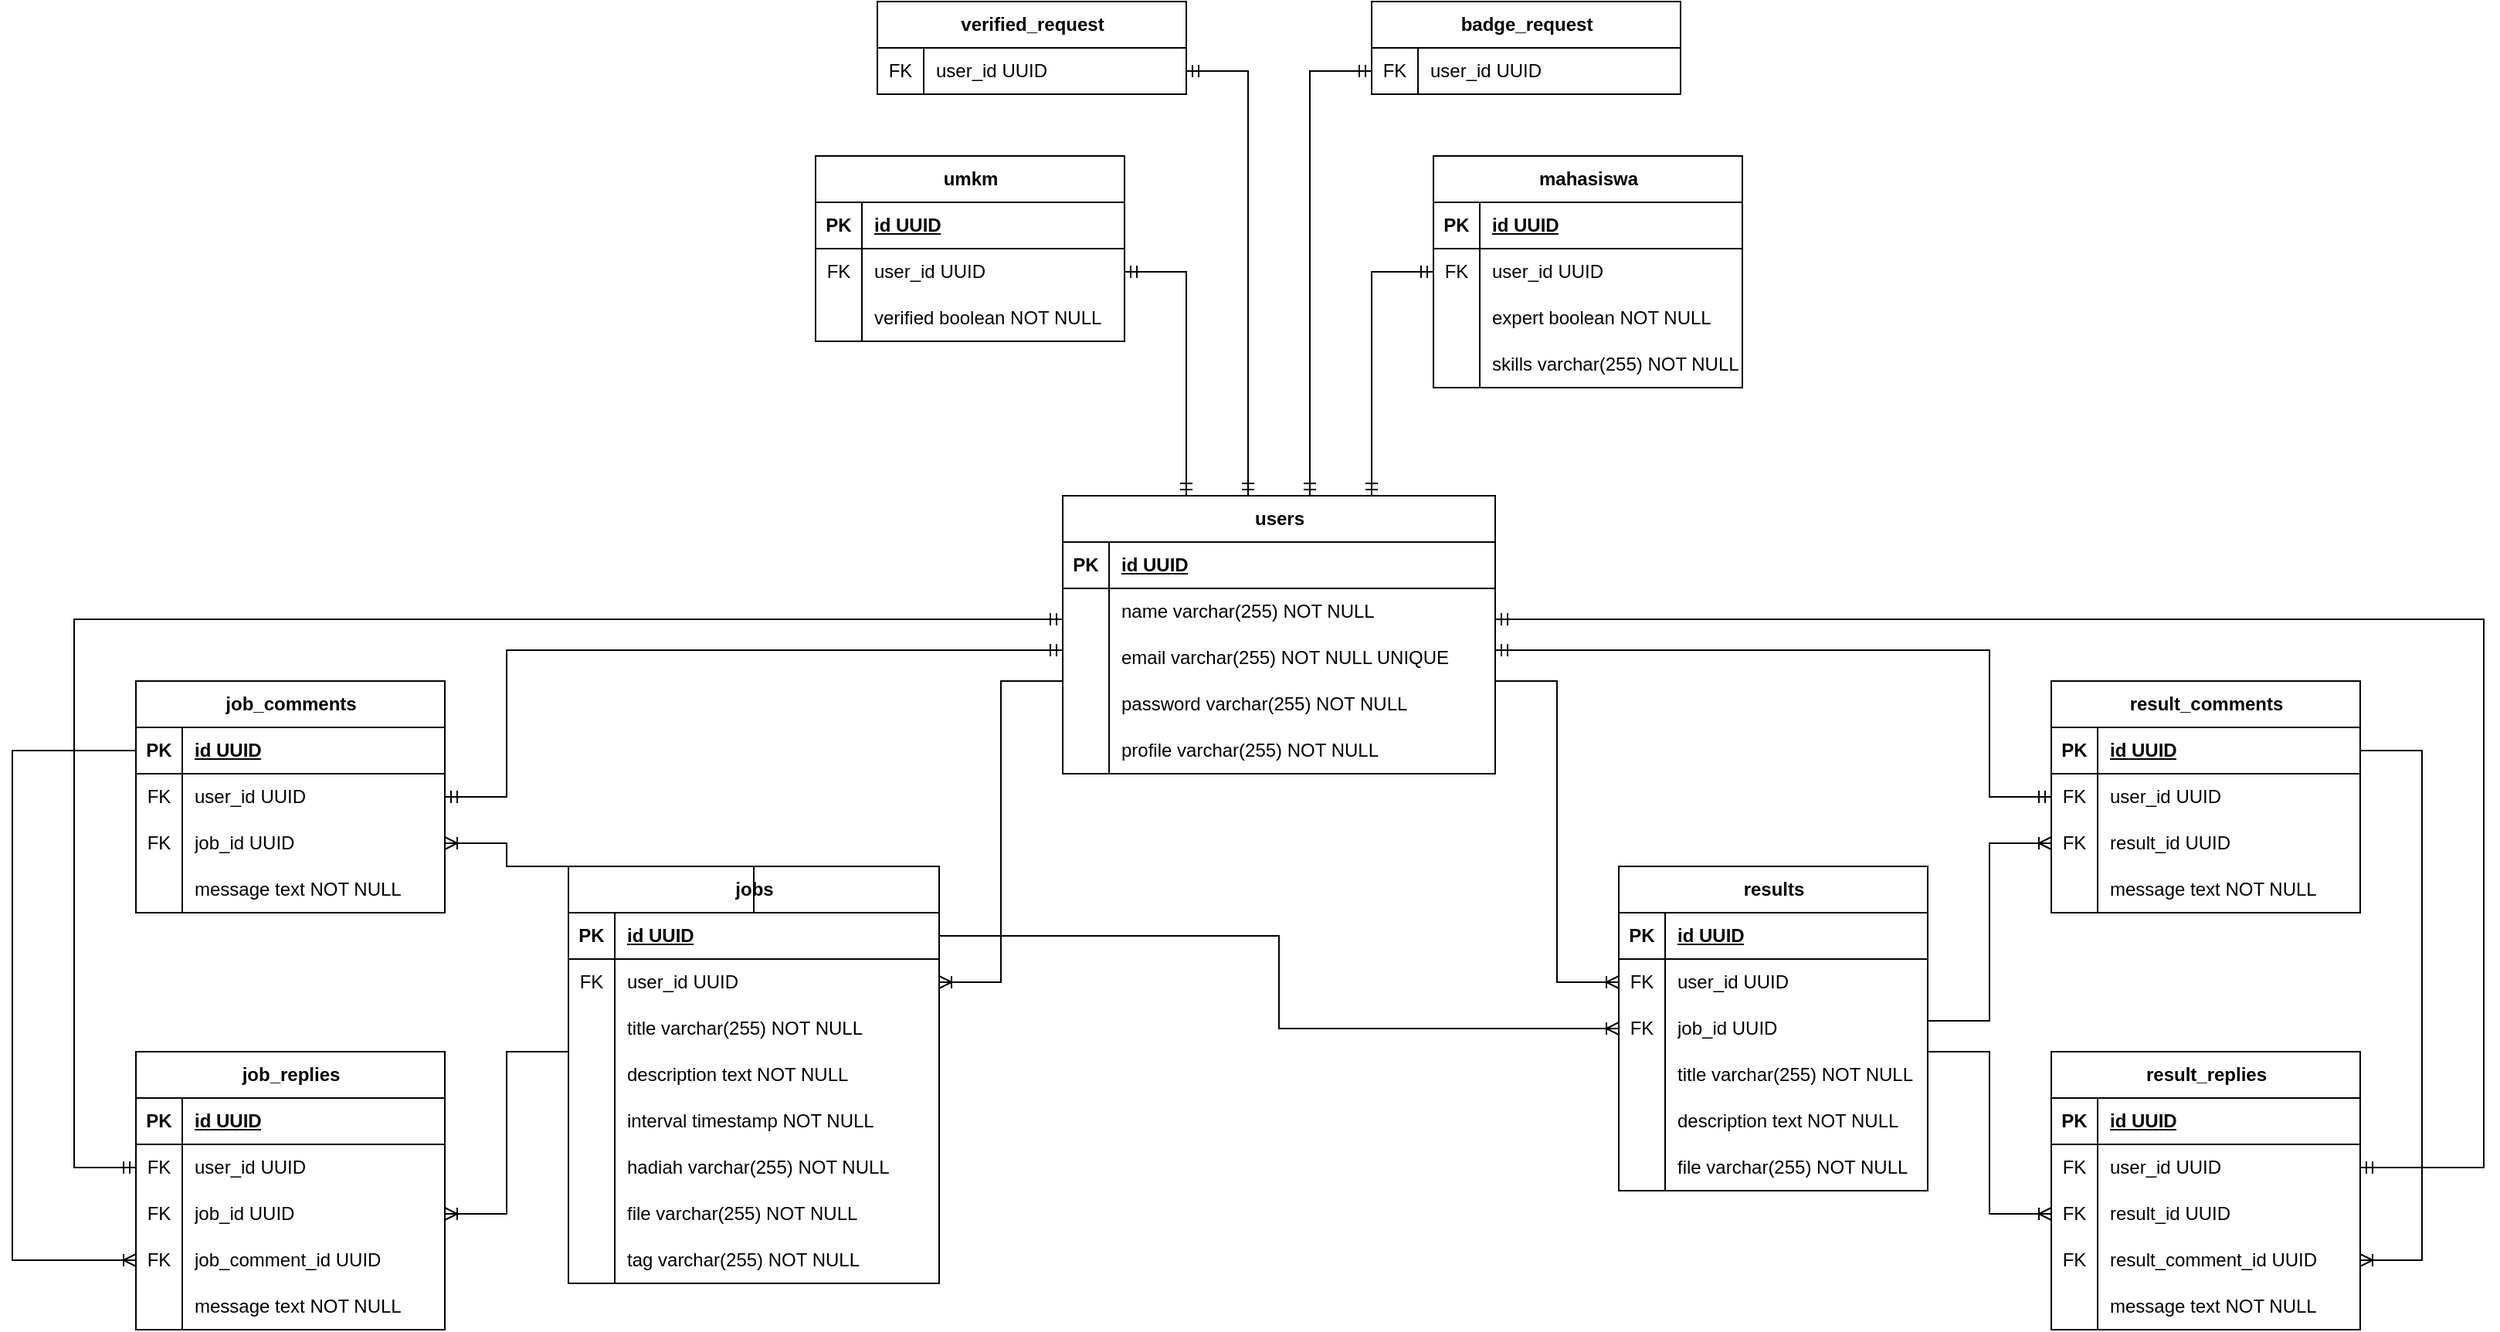<mxfile version="22.1.16" type="github">
  <diagram id="R2lEEEUBdFMjLlhIrx00" name="Page-1">
    <mxGraphModel dx="2441" dy="637" grid="1" gridSize="10" guides="1" tooltips="1" connect="1" arrows="1" fold="1" page="1" pageScale="1" pageWidth="850" pageHeight="1100" math="0" shadow="0" extFonts="Permanent Marker^https://fonts.googleapis.com/css?family=Permanent+Marker">
      <root>
        <mxCell id="0" />
        <mxCell id="1" parent="0" />
        <mxCell id="wc5Q7rNn-N-xNiQu3_dc-1" value="users" style="shape=table;startSize=30;container=1;collapsible=1;childLayout=tableLayout;fixedRows=1;rowLines=0;fontStyle=1;align=center;resizeLast=1;html=1;" parent="1" vertex="1">
          <mxGeometry x="200.01" y="440" width="279.99" height="180" as="geometry" />
        </mxCell>
        <mxCell id="wc5Q7rNn-N-xNiQu3_dc-2" value="" style="shape=tableRow;horizontal=0;startSize=0;swimlaneHead=0;swimlaneBody=0;fillColor=none;collapsible=0;dropTarget=0;points=[[0,0.5],[1,0.5]];portConstraint=eastwest;top=0;left=0;right=0;bottom=1;" parent="wc5Q7rNn-N-xNiQu3_dc-1" vertex="1">
          <mxGeometry y="30" width="279.99" height="30" as="geometry" />
        </mxCell>
        <mxCell id="wc5Q7rNn-N-xNiQu3_dc-3" value="PK" style="shape=partialRectangle;connectable=0;fillColor=none;top=0;left=0;bottom=0;right=0;fontStyle=1;overflow=hidden;whiteSpace=wrap;html=1;" parent="wc5Q7rNn-N-xNiQu3_dc-2" vertex="1">
          <mxGeometry width="30" height="30" as="geometry">
            <mxRectangle width="30" height="30" as="alternateBounds" />
          </mxGeometry>
        </mxCell>
        <mxCell id="wc5Q7rNn-N-xNiQu3_dc-4" value="id UUID" style="shape=partialRectangle;connectable=0;fillColor=none;top=0;left=0;bottom=0;right=0;align=left;spacingLeft=6;fontStyle=5;overflow=hidden;whiteSpace=wrap;html=1;" parent="wc5Q7rNn-N-xNiQu3_dc-2" vertex="1">
          <mxGeometry x="30" width="249.99" height="30" as="geometry">
            <mxRectangle width="249.99" height="30" as="alternateBounds" />
          </mxGeometry>
        </mxCell>
        <mxCell id="wc5Q7rNn-N-xNiQu3_dc-5" value="" style="shape=tableRow;horizontal=0;startSize=0;swimlaneHead=0;swimlaneBody=0;fillColor=none;collapsible=0;dropTarget=0;points=[[0,0.5],[1,0.5]];portConstraint=eastwest;top=0;left=0;right=0;bottom=0;" parent="wc5Q7rNn-N-xNiQu3_dc-1" vertex="1">
          <mxGeometry y="60" width="279.99" height="30" as="geometry" />
        </mxCell>
        <mxCell id="wc5Q7rNn-N-xNiQu3_dc-6" value="" style="shape=partialRectangle;connectable=0;fillColor=none;top=0;left=0;bottom=0;right=0;editable=1;overflow=hidden;whiteSpace=wrap;html=1;" parent="wc5Q7rNn-N-xNiQu3_dc-5" vertex="1">
          <mxGeometry width="30" height="30" as="geometry">
            <mxRectangle width="30" height="30" as="alternateBounds" />
          </mxGeometry>
        </mxCell>
        <mxCell id="wc5Q7rNn-N-xNiQu3_dc-7" value="name varchar(255) NOT NULL" style="shape=partialRectangle;connectable=0;fillColor=none;top=0;left=0;bottom=0;right=0;align=left;spacingLeft=6;overflow=hidden;whiteSpace=wrap;html=1;" parent="wc5Q7rNn-N-xNiQu3_dc-5" vertex="1">
          <mxGeometry x="30" width="249.99" height="30" as="geometry">
            <mxRectangle width="249.99" height="30" as="alternateBounds" />
          </mxGeometry>
        </mxCell>
        <mxCell id="wc5Q7rNn-N-xNiQu3_dc-8" value="" style="shape=tableRow;horizontal=0;startSize=0;swimlaneHead=0;swimlaneBody=0;fillColor=none;collapsible=0;dropTarget=0;points=[[0,0.5],[1,0.5]];portConstraint=eastwest;top=0;left=0;right=0;bottom=0;" parent="wc5Q7rNn-N-xNiQu3_dc-1" vertex="1">
          <mxGeometry y="90" width="279.99" height="30" as="geometry" />
        </mxCell>
        <mxCell id="wc5Q7rNn-N-xNiQu3_dc-9" value="" style="shape=partialRectangle;connectable=0;fillColor=none;top=0;left=0;bottom=0;right=0;editable=1;overflow=hidden;whiteSpace=wrap;html=1;" parent="wc5Q7rNn-N-xNiQu3_dc-8" vertex="1">
          <mxGeometry width="30" height="30" as="geometry">
            <mxRectangle width="30" height="30" as="alternateBounds" />
          </mxGeometry>
        </mxCell>
        <mxCell id="wc5Q7rNn-N-xNiQu3_dc-10" value="email varchar(255) NOT NULL UNIQUE" style="shape=partialRectangle;connectable=0;fillColor=none;top=0;left=0;bottom=0;right=0;align=left;spacingLeft=6;overflow=hidden;whiteSpace=wrap;html=1;" parent="wc5Q7rNn-N-xNiQu3_dc-8" vertex="1">
          <mxGeometry x="30" width="249.99" height="30" as="geometry">
            <mxRectangle width="249.99" height="30" as="alternateBounds" />
          </mxGeometry>
        </mxCell>
        <mxCell id="wc5Q7rNn-N-xNiQu3_dc-11" value="" style="shape=tableRow;horizontal=0;startSize=0;swimlaneHead=0;swimlaneBody=0;fillColor=none;collapsible=0;dropTarget=0;points=[[0,0.5],[1,0.5]];portConstraint=eastwest;top=0;left=0;right=0;bottom=0;" parent="wc5Q7rNn-N-xNiQu3_dc-1" vertex="1">
          <mxGeometry y="120" width="279.99" height="30" as="geometry" />
        </mxCell>
        <mxCell id="wc5Q7rNn-N-xNiQu3_dc-12" value="" style="shape=partialRectangle;connectable=0;fillColor=none;top=0;left=0;bottom=0;right=0;editable=1;overflow=hidden;whiteSpace=wrap;html=1;" parent="wc5Q7rNn-N-xNiQu3_dc-11" vertex="1">
          <mxGeometry width="30" height="30" as="geometry">
            <mxRectangle width="30" height="30" as="alternateBounds" />
          </mxGeometry>
        </mxCell>
        <mxCell id="wc5Q7rNn-N-xNiQu3_dc-13" value="password varchar(255) NOT NULL" style="shape=partialRectangle;connectable=0;fillColor=none;top=0;left=0;bottom=0;right=0;align=left;spacingLeft=6;overflow=hidden;whiteSpace=wrap;html=1;" parent="wc5Q7rNn-N-xNiQu3_dc-11" vertex="1">
          <mxGeometry x="30" width="249.99" height="30" as="geometry">
            <mxRectangle width="249.99" height="30" as="alternateBounds" />
          </mxGeometry>
        </mxCell>
        <mxCell id="q7Uk0JzoAxezMymjL-A8-164" value="" style="shape=tableRow;horizontal=0;startSize=0;swimlaneHead=0;swimlaneBody=0;fillColor=none;collapsible=0;dropTarget=0;points=[[0,0.5],[1,0.5]];portConstraint=eastwest;top=0;left=0;right=0;bottom=0;" vertex="1" parent="wc5Q7rNn-N-xNiQu3_dc-1">
          <mxGeometry y="150" width="279.99" height="30" as="geometry" />
        </mxCell>
        <mxCell id="q7Uk0JzoAxezMymjL-A8-165" value="" style="shape=partialRectangle;connectable=0;fillColor=none;top=0;left=0;bottom=0;right=0;editable=1;overflow=hidden;whiteSpace=wrap;html=1;" vertex="1" parent="q7Uk0JzoAxezMymjL-A8-164">
          <mxGeometry width="30" height="30" as="geometry">
            <mxRectangle width="30" height="30" as="alternateBounds" />
          </mxGeometry>
        </mxCell>
        <mxCell id="q7Uk0JzoAxezMymjL-A8-166" value="profile varchar(255) NOT NULL" style="shape=partialRectangle;connectable=0;fillColor=none;top=0;left=0;bottom=0;right=0;align=left;spacingLeft=6;overflow=hidden;whiteSpace=wrap;html=1;" vertex="1" parent="q7Uk0JzoAxezMymjL-A8-164">
          <mxGeometry x="30" width="249.99" height="30" as="geometry">
            <mxRectangle width="249.99" height="30" as="alternateBounds" />
          </mxGeometry>
        </mxCell>
        <mxCell id="wc5Q7rNn-N-xNiQu3_dc-42" value="jobs" style="shape=table;startSize=30;container=1;collapsible=1;childLayout=tableLayout;fixedRows=1;rowLines=0;fontStyle=1;align=center;resizeLast=1;html=1;" parent="1" vertex="1">
          <mxGeometry x="-120" y="680" width="240" height="270" as="geometry" />
        </mxCell>
        <mxCell id="wc5Q7rNn-N-xNiQu3_dc-43" value="" style="shape=tableRow;horizontal=0;startSize=0;swimlaneHead=0;swimlaneBody=0;fillColor=none;collapsible=0;dropTarget=0;points=[[0,0.5],[1,0.5]];portConstraint=eastwest;top=0;left=0;right=0;bottom=1;" parent="wc5Q7rNn-N-xNiQu3_dc-42" vertex="1">
          <mxGeometry y="30" width="240" height="30" as="geometry" />
        </mxCell>
        <mxCell id="wc5Q7rNn-N-xNiQu3_dc-44" value="PK" style="shape=partialRectangle;connectable=0;fillColor=none;top=0;left=0;bottom=0;right=0;fontStyle=1;overflow=hidden;whiteSpace=wrap;html=1;" parent="wc5Q7rNn-N-xNiQu3_dc-43" vertex="1">
          <mxGeometry width="30" height="30" as="geometry">
            <mxRectangle width="30" height="30" as="alternateBounds" />
          </mxGeometry>
        </mxCell>
        <mxCell id="wc5Q7rNn-N-xNiQu3_dc-45" value="id UUID" style="shape=partialRectangle;connectable=0;fillColor=none;top=0;left=0;bottom=0;right=0;align=left;spacingLeft=6;fontStyle=5;overflow=hidden;whiteSpace=wrap;html=1;" parent="wc5Q7rNn-N-xNiQu3_dc-43" vertex="1">
          <mxGeometry x="30" width="210" height="30" as="geometry">
            <mxRectangle width="210" height="30" as="alternateBounds" />
          </mxGeometry>
        </mxCell>
        <mxCell id="wc5Q7rNn-N-xNiQu3_dc-46" value="" style="shape=tableRow;horizontal=0;startSize=0;swimlaneHead=0;swimlaneBody=0;fillColor=none;collapsible=0;dropTarget=0;points=[[0,0.5],[1,0.5]];portConstraint=eastwest;top=0;left=0;right=0;bottom=0;" parent="wc5Q7rNn-N-xNiQu3_dc-42" vertex="1">
          <mxGeometry y="60" width="240" height="30" as="geometry" />
        </mxCell>
        <mxCell id="wc5Q7rNn-N-xNiQu3_dc-47" value="FK" style="shape=partialRectangle;connectable=0;fillColor=none;top=0;left=0;bottom=0;right=0;editable=1;overflow=hidden;whiteSpace=wrap;html=1;" parent="wc5Q7rNn-N-xNiQu3_dc-46" vertex="1">
          <mxGeometry width="30" height="30" as="geometry">
            <mxRectangle width="30" height="30" as="alternateBounds" />
          </mxGeometry>
        </mxCell>
        <mxCell id="wc5Q7rNn-N-xNiQu3_dc-48" value="user_id UUID" style="shape=partialRectangle;connectable=0;fillColor=none;top=0;left=0;bottom=0;right=0;align=left;spacingLeft=6;overflow=hidden;whiteSpace=wrap;html=1;" parent="wc5Q7rNn-N-xNiQu3_dc-46" vertex="1">
          <mxGeometry x="30" width="210" height="30" as="geometry">
            <mxRectangle width="210" height="30" as="alternateBounds" />
          </mxGeometry>
        </mxCell>
        <mxCell id="wc5Q7rNn-N-xNiQu3_dc-49" value="" style="shape=tableRow;horizontal=0;startSize=0;swimlaneHead=0;swimlaneBody=0;fillColor=none;collapsible=0;dropTarget=0;points=[[0,0.5],[1,0.5]];portConstraint=eastwest;top=0;left=0;right=0;bottom=0;" parent="wc5Q7rNn-N-xNiQu3_dc-42" vertex="1">
          <mxGeometry y="90" width="240" height="30" as="geometry" />
        </mxCell>
        <mxCell id="wc5Q7rNn-N-xNiQu3_dc-50" value="" style="shape=partialRectangle;connectable=0;fillColor=none;top=0;left=0;bottom=0;right=0;editable=1;overflow=hidden;whiteSpace=wrap;html=1;" parent="wc5Q7rNn-N-xNiQu3_dc-49" vertex="1">
          <mxGeometry width="30" height="30" as="geometry">
            <mxRectangle width="30" height="30" as="alternateBounds" />
          </mxGeometry>
        </mxCell>
        <mxCell id="wc5Q7rNn-N-xNiQu3_dc-51" value="title varchar(255) NOT NULL" style="shape=partialRectangle;connectable=0;fillColor=none;top=0;left=0;bottom=0;right=0;align=left;spacingLeft=6;overflow=hidden;whiteSpace=wrap;html=1;" parent="wc5Q7rNn-N-xNiQu3_dc-49" vertex="1">
          <mxGeometry x="30" width="210" height="30" as="geometry">
            <mxRectangle width="210" height="30" as="alternateBounds" />
          </mxGeometry>
        </mxCell>
        <mxCell id="wc5Q7rNn-N-xNiQu3_dc-52" value="" style="shape=tableRow;horizontal=0;startSize=0;swimlaneHead=0;swimlaneBody=0;fillColor=none;collapsible=0;dropTarget=0;points=[[0,0.5],[1,0.5]];portConstraint=eastwest;top=0;left=0;right=0;bottom=0;" parent="wc5Q7rNn-N-xNiQu3_dc-42" vertex="1">
          <mxGeometry y="120" width="240" height="30" as="geometry" />
        </mxCell>
        <mxCell id="wc5Q7rNn-N-xNiQu3_dc-53" value="" style="shape=partialRectangle;connectable=0;fillColor=none;top=0;left=0;bottom=0;right=0;editable=1;overflow=hidden;whiteSpace=wrap;html=1;" parent="wc5Q7rNn-N-xNiQu3_dc-52" vertex="1">
          <mxGeometry width="30" height="30" as="geometry">
            <mxRectangle width="30" height="30" as="alternateBounds" />
          </mxGeometry>
        </mxCell>
        <mxCell id="wc5Q7rNn-N-xNiQu3_dc-54" value="description text NOT NULL" style="shape=partialRectangle;connectable=0;fillColor=none;top=0;left=0;bottom=0;right=0;align=left;spacingLeft=6;overflow=hidden;whiteSpace=wrap;html=1;" parent="wc5Q7rNn-N-xNiQu3_dc-52" vertex="1">
          <mxGeometry x="30" width="210" height="30" as="geometry">
            <mxRectangle width="210" height="30" as="alternateBounds" />
          </mxGeometry>
        </mxCell>
        <mxCell id="wc5Q7rNn-N-xNiQu3_dc-55" value="" style="shape=tableRow;horizontal=0;startSize=0;swimlaneHead=0;swimlaneBody=0;fillColor=none;collapsible=0;dropTarget=0;points=[[0,0.5],[1,0.5]];portConstraint=eastwest;top=0;left=0;right=0;bottom=0;" parent="wc5Q7rNn-N-xNiQu3_dc-42" vertex="1">
          <mxGeometry y="150" width="240" height="30" as="geometry" />
        </mxCell>
        <mxCell id="wc5Q7rNn-N-xNiQu3_dc-56" value="" style="shape=partialRectangle;connectable=0;fillColor=none;top=0;left=0;bottom=0;right=0;editable=1;overflow=hidden;whiteSpace=wrap;html=1;" parent="wc5Q7rNn-N-xNiQu3_dc-55" vertex="1">
          <mxGeometry width="30" height="30" as="geometry">
            <mxRectangle width="30" height="30" as="alternateBounds" />
          </mxGeometry>
        </mxCell>
        <mxCell id="wc5Q7rNn-N-xNiQu3_dc-57" value="interval timestamp NOT NULL" style="shape=partialRectangle;connectable=0;fillColor=none;top=0;left=0;bottom=0;right=0;align=left;spacingLeft=6;overflow=hidden;whiteSpace=wrap;html=1;" parent="wc5Q7rNn-N-xNiQu3_dc-55" vertex="1">
          <mxGeometry x="30" width="210" height="30" as="geometry">
            <mxRectangle width="210" height="30" as="alternateBounds" />
          </mxGeometry>
        </mxCell>
        <mxCell id="wc5Q7rNn-N-xNiQu3_dc-58" value="" style="shape=tableRow;horizontal=0;startSize=0;swimlaneHead=0;swimlaneBody=0;fillColor=none;collapsible=0;dropTarget=0;points=[[0,0.5],[1,0.5]];portConstraint=eastwest;top=0;left=0;right=0;bottom=0;" parent="wc5Q7rNn-N-xNiQu3_dc-42" vertex="1">
          <mxGeometry y="180" width="240" height="30" as="geometry" />
        </mxCell>
        <mxCell id="wc5Q7rNn-N-xNiQu3_dc-59" value="" style="shape=partialRectangle;connectable=0;fillColor=none;top=0;left=0;bottom=0;right=0;editable=1;overflow=hidden;whiteSpace=wrap;html=1;" parent="wc5Q7rNn-N-xNiQu3_dc-58" vertex="1">
          <mxGeometry width="30" height="30" as="geometry">
            <mxRectangle width="30" height="30" as="alternateBounds" />
          </mxGeometry>
        </mxCell>
        <mxCell id="wc5Q7rNn-N-xNiQu3_dc-60" value="hadiah varchar(255) NOT NULL" style="shape=partialRectangle;connectable=0;fillColor=none;top=0;left=0;bottom=0;right=0;align=left;spacingLeft=6;overflow=hidden;whiteSpace=wrap;html=1;" parent="wc5Q7rNn-N-xNiQu3_dc-58" vertex="1">
          <mxGeometry x="30" width="210" height="30" as="geometry">
            <mxRectangle width="210" height="30" as="alternateBounds" />
          </mxGeometry>
        </mxCell>
        <mxCell id="q7Uk0JzoAxezMymjL-A8-65" value="" style="shape=tableRow;horizontal=0;startSize=0;swimlaneHead=0;swimlaneBody=0;fillColor=none;collapsible=0;dropTarget=0;points=[[0,0.5],[1,0.5]];portConstraint=eastwest;top=0;left=0;right=0;bottom=0;" vertex="1" parent="wc5Q7rNn-N-xNiQu3_dc-42">
          <mxGeometry y="210" width="240" height="30" as="geometry" />
        </mxCell>
        <mxCell id="q7Uk0JzoAxezMymjL-A8-66" value="" style="shape=partialRectangle;connectable=0;fillColor=none;top=0;left=0;bottom=0;right=0;editable=1;overflow=hidden;whiteSpace=wrap;html=1;" vertex="1" parent="q7Uk0JzoAxezMymjL-A8-65">
          <mxGeometry width="30" height="30" as="geometry">
            <mxRectangle width="30" height="30" as="alternateBounds" />
          </mxGeometry>
        </mxCell>
        <mxCell id="q7Uk0JzoAxezMymjL-A8-67" value="file varchar(255) NOT NULL" style="shape=partialRectangle;connectable=0;fillColor=none;top=0;left=0;bottom=0;right=0;align=left;spacingLeft=6;overflow=hidden;whiteSpace=wrap;html=1;" vertex="1" parent="q7Uk0JzoAxezMymjL-A8-65">
          <mxGeometry x="30" width="210" height="30" as="geometry">
            <mxRectangle width="210" height="30" as="alternateBounds" />
          </mxGeometry>
        </mxCell>
        <mxCell id="q7Uk0JzoAxezMymjL-A8-159" value="" style="shape=tableRow;horizontal=0;startSize=0;swimlaneHead=0;swimlaneBody=0;fillColor=none;collapsible=0;dropTarget=0;points=[[0,0.5],[1,0.5]];portConstraint=eastwest;top=0;left=0;right=0;bottom=0;" vertex="1" parent="wc5Q7rNn-N-xNiQu3_dc-42">
          <mxGeometry y="240" width="240" height="30" as="geometry" />
        </mxCell>
        <mxCell id="q7Uk0JzoAxezMymjL-A8-160" value="" style="shape=partialRectangle;connectable=0;fillColor=none;top=0;left=0;bottom=0;right=0;editable=1;overflow=hidden;whiteSpace=wrap;html=1;" vertex="1" parent="q7Uk0JzoAxezMymjL-A8-159">
          <mxGeometry width="30" height="30" as="geometry">
            <mxRectangle width="30" height="30" as="alternateBounds" />
          </mxGeometry>
        </mxCell>
        <mxCell id="q7Uk0JzoAxezMymjL-A8-161" value="tag varchar(255) NOT NULL" style="shape=partialRectangle;connectable=0;fillColor=none;top=0;left=0;bottom=0;right=0;align=left;spacingLeft=6;overflow=hidden;whiteSpace=wrap;html=1;" vertex="1" parent="q7Uk0JzoAxezMymjL-A8-159">
          <mxGeometry x="30" width="210" height="30" as="geometry">
            <mxRectangle width="210" height="30" as="alternateBounds" />
          </mxGeometry>
        </mxCell>
        <mxCell id="wc5Q7rNn-N-xNiQu3_dc-67" value="job_comments" style="shape=table;startSize=30;container=1;collapsible=1;childLayout=tableLayout;fixedRows=1;rowLines=0;fontStyle=1;align=center;resizeLast=1;html=1;" parent="1" vertex="1">
          <mxGeometry x="-400" y="560" width="199.99" height="150" as="geometry" />
        </mxCell>
        <mxCell id="wc5Q7rNn-N-xNiQu3_dc-68" value="" style="shape=tableRow;horizontal=0;startSize=0;swimlaneHead=0;swimlaneBody=0;fillColor=none;collapsible=0;dropTarget=0;points=[[0,0.5],[1,0.5]];portConstraint=eastwest;top=0;left=0;right=0;bottom=1;" parent="wc5Q7rNn-N-xNiQu3_dc-67" vertex="1">
          <mxGeometry y="30" width="199.99" height="30" as="geometry" />
        </mxCell>
        <mxCell id="wc5Q7rNn-N-xNiQu3_dc-69" value="PK" style="shape=partialRectangle;connectable=0;fillColor=none;top=0;left=0;bottom=0;right=0;fontStyle=1;overflow=hidden;whiteSpace=wrap;html=1;" parent="wc5Q7rNn-N-xNiQu3_dc-68" vertex="1">
          <mxGeometry width="30" height="30" as="geometry">
            <mxRectangle width="30" height="30" as="alternateBounds" />
          </mxGeometry>
        </mxCell>
        <mxCell id="wc5Q7rNn-N-xNiQu3_dc-70" value="id UUID" style="shape=partialRectangle;connectable=0;fillColor=none;top=0;left=0;bottom=0;right=0;align=left;spacingLeft=6;fontStyle=5;overflow=hidden;whiteSpace=wrap;html=1;" parent="wc5Q7rNn-N-xNiQu3_dc-68" vertex="1">
          <mxGeometry x="30" width="169.99" height="30" as="geometry">
            <mxRectangle width="169.99" height="30" as="alternateBounds" />
          </mxGeometry>
        </mxCell>
        <mxCell id="wc5Q7rNn-N-xNiQu3_dc-96" value="" style="shape=tableRow;horizontal=0;startSize=0;swimlaneHead=0;swimlaneBody=0;fillColor=none;collapsible=0;dropTarget=0;points=[[0,0.5],[1,0.5]];portConstraint=eastwest;top=0;left=0;right=0;bottom=0;" parent="wc5Q7rNn-N-xNiQu3_dc-67" vertex="1">
          <mxGeometry y="60" width="199.99" height="30" as="geometry" />
        </mxCell>
        <mxCell id="wc5Q7rNn-N-xNiQu3_dc-97" value="FK" style="shape=partialRectangle;connectable=0;fillColor=none;top=0;left=0;bottom=0;right=0;editable=1;overflow=hidden;whiteSpace=wrap;html=1;" parent="wc5Q7rNn-N-xNiQu3_dc-96" vertex="1">
          <mxGeometry width="30" height="30" as="geometry">
            <mxRectangle width="30" height="30" as="alternateBounds" />
          </mxGeometry>
        </mxCell>
        <mxCell id="wc5Q7rNn-N-xNiQu3_dc-98" value="user_id UUID" style="shape=partialRectangle;connectable=0;fillColor=none;top=0;left=0;bottom=0;right=0;align=left;spacingLeft=6;overflow=hidden;whiteSpace=wrap;html=1;" parent="wc5Q7rNn-N-xNiQu3_dc-96" vertex="1">
          <mxGeometry x="30" width="169.99" height="30" as="geometry">
            <mxRectangle width="169.99" height="30" as="alternateBounds" />
          </mxGeometry>
        </mxCell>
        <mxCell id="wc5Q7rNn-N-xNiQu3_dc-108" value="" style="shape=tableRow;horizontal=0;startSize=0;swimlaneHead=0;swimlaneBody=0;fillColor=none;collapsible=0;dropTarget=0;points=[[0,0.5],[1,0.5]];portConstraint=eastwest;top=0;left=0;right=0;bottom=0;" parent="wc5Q7rNn-N-xNiQu3_dc-67" vertex="1">
          <mxGeometry y="90" width="199.99" height="30" as="geometry" />
        </mxCell>
        <mxCell id="wc5Q7rNn-N-xNiQu3_dc-109" value="FK" style="shape=partialRectangle;connectable=0;fillColor=none;top=0;left=0;bottom=0;right=0;editable=1;overflow=hidden;whiteSpace=wrap;html=1;" parent="wc5Q7rNn-N-xNiQu3_dc-108" vertex="1">
          <mxGeometry width="30" height="30" as="geometry">
            <mxRectangle width="30" height="30" as="alternateBounds" />
          </mxGeometry>
        </mxCell>
        <mxCell id="wc5Q7rNn-N-xNiQu3_dc-110" value="job_id UUID" style="shape=partialRectangle;connectable=0;fillColor=none;top=0;left=0;bottom=0;right=0;align=left;spacingLeft=6;overflow=hidden;whiteSpace=wrap;html=1;" parent="wc5Q7rNn-N-xNiQu3_dc-108" vertex="1">
          <mxGeometry x="30" width="169.99" height="30" as="geometry">
            <mxRectangle width="169.99" height="30" as="alternateBounds" />
          </mxGeometry>
        </mxCell>
        <mxCell id="q7Uk0JzoAxezMymjL-A8-72" value="" style="shape=tableRow;horizontal=0;startSize=0;swimlaneHead=0;swimlaneBody=0;fillColor=none;collapsible=0;dropTarget=0;points=[[0,0.5],[1,0.5]];portConstraint=eastwest;top=0;left=0;right=0;bottom=0;" vertex="1" parent="wc5Q7rNn-N-xNiQu3_dc-67">
          <mxGeometry y="120" width="199.99" height="30" as="geometry" />
        </mxCell>
        <mxCell id="q7Uk0JzoAxezMymjL-A8-73" value="" style="shape=partialRectangle;connectable=0;fillColor=none;top=0;left=0;bottom=0;right=0;editable=1;overflow=hidden;whiteSpace=wrap;html=1;" vertex="1" parent="q7Uk0JzoAxezMymjL-A8-72">
          <mxGeometry width="30" height="30" as="geometry">
            <mxRectangle width="30" height="30" as="alternateBounds" />
          </mxGeometry>
        </mxCell>
        <mxCell id="q7Uk0JzoAxezMymjL-A8-74" value="message text NOT NULL" style="shape=partialRectangle;connectable=0;fillColor=none;top=0;left=0;bottom=0;right=0;align=left;spacingLeft=6;overflow=hidden;whiteSpace=wrap;html=1;" vertex="1" parent="q7Uk0JzoAxezMymjL-A8-72">
          <mxGeometry x="30" width="169.99" height="30" as="geometry">
            <mxRectangle width="169.99" height="30" as="alternateBounds" />
          </mxGeometry>
        </mxCell>
        <mxCell id="wc5Q7rNn-N-xNiQu3_dc-115" value="job_replies" style="shape=table;startSize=30;container=1;collapsible=1;childLayout=tableLayout;fixedRows=1;rowLines=0;fontStyle=1;align=center;resizeLast=1;html=1;" parent="1" vertex="1">
          <mxGeometry x="-400" y="800" width="199.99" height="180" as="geometry" />
        </mxCell>
        <mxCell id="wc5Q7rNn-N-xNiQu3_dc-116" value="" style="shape=tableRow;horizontal=0;startSize=0;swimlaneHead=0;swimlaneBody=0;fillColor=none;collapsible=0;dropTarget=0;points=[[0,0.5],[1,0.5]];portConstraint=eastwest;top=0;left=0;right=0;bottom=1;" parent="wc5Q7rNn-N-xNiQu3_dc-115" vertex="1">
          <mxGeometry y="30" width="199.99" height="30" as="geometry" />
        </mxCell>
        <mxCell id="wc5Q7rNn-N-xNiQu3_dc-117" value="PK" style="shape=partialRectangle;connectable=0;fillColor=none;top=0;left=0;bottom=0;right=0;fontStyle=1;overflow=hidden;whiteSpace=wrap;html=1;" parent="wc5Q7rNn-N-xNiQu3_dc-116" vertex="1">
          <mxGeometry width="30" height="30" as="geometry">
            <mxRectangle width="30" height="30" as="alternateBounds" />
          </mxGeometry>
        </mxCell>
        <mxCell id="wc5Q7rNn-N-xNiQu3_dc-118" value="id UUID" style="shape=partialRectangle;connectable=0;fillColor=none;top=0;left=0;bottom=0;right=0;align=left;spacingLeft=6;fontStyle=5;overflow=hidden;whiteSpace=wrap;html=1;" parent="wc5Q7rNn-N-xNiQu3_dc-116" vertex="1">
          <mxGeometry x="30" width="169.99" height="30" as="geometry">
            <mxRectangle width="169.99" height="30" as="alternateBounds" />
          </mxGeometry>
        </mxCell>
        <mxCell id="wc5Q7rNn-N-xNiQu3_dc-119" value="" style="shape=tableRow;horizontal=0;startSize=0;swimlaneHead=0;swimlaneBody=0;fillColor=none;collapsible=0;dropTarget=0;points=[[0,0.5],[1,0.5]];portConstraint=eastwest;top=0;left=0;right=0;bottom=0;" parent="wc5Q7rNn-N-xNiQu3_dc-115" vertex="1">
          <mxGeometry y="60" width="199.99" height="30" as="geometry" />
        </mxCell>
        <mxCell id="wc5Q7rNn-N-xNiQu3_dc-120" value="FK" style="shape=partialRectangle;connectable=0;fillColor=none;top=0;left=0;bottom=0;right=0;editable=1;overflow=hidden;whiteSpace=wrap;html=1;" parent="wc5Q7rNn-N-xNiQu3_dc-119" vertex="1">
          <mxGeometry width="30" height="30" as="geometry">
            <mxRectangle width="30" height="30" as="alternateBounds" />
          </mxGeometry>
        </mxCell>
        <mxCell id="wc5Q7rNn-N-xNiQu3_dc-121" value="user_id UUID" style="shape=partialRectangle;connectable=0;fillColor=none;top=0;left=0;bottom=0;right=0;align=left;spacingLeft=6;overflow=hidden;whiteSpace=wrap;html=1;" parent="wc5Q7rNn-N-xNiQu3_dc-119" vertex="1">
          <mxGeometry x="30" width="169.99" height="30" as="geometry">
            <mxRectangle width="169.99" height="30" as="alternateBounds" />
          </mxGeometry>
        </mxCell>
        <mxCell id="wc5Q7rNn-N-xNiQu3_dc-122" value="" style="shape=tableRow;horizontal=0;startSize=0;swimlaneHead=0;swimlaneBody=0;fillColor=none;collapsible=0;dropTarget=0;points=[[0,0.5],[1,0.5]];portConstraint=eastwest;top=0;left=0;right=0;bottom=0;" parent="wc5Q7rNn-N-xNiQu3_dc-115" vertex="1">
          <mxGeometry y="90" width="199.99" height="30" as="geometry" />
        </mxCell>
        <mxCell id="wc5Q7rNn-N-xNiQu3_dc-123" value="FK" style="shape=partialRectangle;connectable=0;fillColor=none;top=0;left=0;bottom=0;right=0;editable=1;overflow=hidden;whiteSpace=wrap;html=1;" parent="wc5Q7rNn-N-xNiQu3_dc-122" vertex="1">
          <mxGeometry width="30" height="30" as="geometry">
            <mxRectangle width="30" height="30" as="alternateBounds" />
          </mxGeometry>
        </mxCell>
        <mxCell id="wc5Q7rNn-N-xNiQu3_dc-124" value="job_id UUID" style="shape=partialRectangle;connectable=0;fillColor=none;top=0;left=0;bottom=0;right=0;align=left;spacingLeft=6;overflow=hidden;whiteSpace=wrap;html=1;" parent="wc5Q7rNn-N-xNiQu3_dc-122" vertex="1">
          <mxGeometry x="30" width="169.99" height="30" as="geometry">
            <mxRectangle width="169.99" height="30" as="alternateBounds" />
          </mxGeometry>
        </mxCell>
        <mxCell id="wc5Q7rNn-N-xNiQu3_dc-125" value="" style="shape=tableRow;horizontal=0;startSize=0;swimlaneHead=0;swimlaneBody=0;fillColor=none;collapsible=0;dropTarget=0;points=[[0,0.5],[1,0.5]];portConstraint=eastwest;top=0;left=0;right=0;bottom=0;" parent="wc5Q7rNn-N-xNiQu3_dc-115" vertex="1">
          <mxGeometry y="120" width="199.99" height="30" as="geometry" />
        </mxCell>
        <mxCell id="wc5Q7rNn-N-xNiQu3_dc-126" value="FK" style="shape=partialRectangle;connectable=0;fillColor=none;top=0;left=0;bottom=0;right=0;editable=1;overflow=hidden;whiteSpace=wrap;html=1;" parent="wc5Q7rNn-N-xNiQu3_dc-125" vertex="1">
          <mxGeometry width="30" height="30" as="geometry">
            <mxRectangle width="30" height="30" as="alternateBounds" />
          </mxGeometry>
        </mxCell>
        <mxCell id="wc5Q7rNn-N-xNiQu3_dc-127" value="job_comment_id UUID" style="shape=partialRectangle;connectable=0;fillColor=none;top=0;left=0;bottom=0;right=0;align=left;spacingLeft=6;overflow=hidden;whiteSpace=wrap;html=1;" parent="wc5Q7rNn-N-xNiQu3_dc-125" vertex="1">
          <mxGeometry x="30" width="169.99" height="30" as="geometry">
            <mxRectangle width="169.99" height="30" as="alternateBounds" />
          </mxGeometry>
        </mxCell>
        <mxCell id="q7Uk0JzoAxezMymjL-A8-33" value="" style="shape=tableRow;horizontal=0;startSize=0;swimlaneHead=0;swimlaneBody=0;fillColor=none;collapsible=0;dropTarget=0;points=[[0,0.5],[1,0.5]];portConstraint=eastwest;top=0;left=0;right=0;bottom=0;" vertex="1" parent="wc5Q7rNn-N-xNiQu3_dc-115">
          <mxGeometry y="150" width="199.99" height="30" as="geometry" />
        </mxCell>
        <mxCell id="q7Uk0JzoAxezMymjL-A8-34" value="" style="shape=partialRectangle;connectable=0;fillColor=none;top=0;left=0;bottom=0;right=0;editable=1;overflow=hidden;whiteSpace=wrap;html=1;" vertex="1" parent="q7Uk0JzoAxezMymjL-A8-33">
          <mxGeometry width="30" height="30" as="geometry">
            <mxRectangle width="30" height="30" as="alternateBounds" />
          </mxGeometry>
        </mxCell>
        <mxCell id="q7Uk0JzoAxezMymjL-A8-35" value="message text NOT NULL" style="shape=partialRectangle;connectable=0;fillColor=none;top=0;left=0;bottom=0;right=0;align=left;spacingLeft=6;overflow=hidden;whiteSpace=wrap;html=1;" vertex="1" parent="q7Uk0JzoAxezMymjL-A8-33">
          <mxGeometry x="30" width="169.99" height="30" as="geometry">
            <mxRectangle width="169.99" height="30" as="alternateBounds" />
          </mxGeometry>
        </mxCell>
        <mxCell id="q7Uk0JzoAxezMymjL-A8-6" value="results" style="shape=table;startSize=30;container=1;collapsible=1;childLayout=tableLayout;fixedRows=1;rowLines=0;fontStyle=1;align=center;resizeLast=1;html=1;" vertex="1" parent="1">
          <mxGeometry x="560" y="680" width="199.99" height="210" as="geometry" />
        </mxCell>
        <mxCell id="q7Uk0JzoAxezMymjL-A8-7" value="" style="shape=tableRow;horizontal=0;startSize=0;swimlaneHead=0;swimlaneBody=0;fillColor=none;collapsible=0;dropTarget=0;points=[[0,0.5],[1,0.5]];portConstraint=eastwest;top=0;left=0;right=0;bottom=1;" vertex="1" parent="q7Uk0JzoAxezMymjL-A8-6">
          <mxGeometry y="30" width="199.99" height="30" as="geometry" />
        </mxCell>
        <mxCell id="q7Uk0JzoAxezMymjL-A8-8" value="PK" style="shape=partialRectangle;connectable=0;fillColor=none;top=0;left=0;bottom=0;right=0;fontStyle=1;overflow=hidden;whiteSpace=wrap;html=1;" vertex="1" parent="q7Uk0JzoAxezMymjL-A8-7">
          <mxGeometry width="30" height="30" as="geometry">
            <mxRectangle width="30" height="30" as="alternateBounds" />
          </mxGeometry>
        </mxCell>
        <mxCell id="q7Uk0JzoAxezMymjL-A8-9" value="id UUID" style="shape=partialRectangle;connectable=0;fillColor=none;top=0;left=0;bottom=0;right=0;align=left;spacingLeft=6;fontStyle=5;overflow=hidden;whiteSpace=wrap;html=1;" vertex="1" parent="q7Uk0JzoAxezMymjL-A8-7">
          <mxGeometry x="30" width="169.99" height="30" as="geometry">
            <mxRectangle width="169.99" height="30" as="alternateBounds" />
          </mxGeometry>
        </mxCell>
        <mxCell id="q7Uk0JzoAxezMymjL-A8-25" value="" style="shape=tableRow;horizontal=0;startSize=0;swimlaneHead=0;swimlaneBody=0;fillColor=none;collapsible=0;dropTarget=0;points=[[0,0.5],[1,0.5]];portConstraint=eastwest;top=0;left=0;right=0;bottom=0;" vertex="1" parent="q7Uk0JzoAxezMymjL-A8-6">
          <mxGeometry y="60" width="199.99" height="30" as="geometry" />
        </mxCell>
        <mxCell id="q7Uk0JzoAxezMymjL-A8-26" value="FK" style="shape=partialRectangle;connectable=0;fillColor=none;top=0;left=0;bottom=0;right=0;editable=1;overflow=hidden;whiteSpace=wrap;html=1;" vertex="1" parent="q7Uk0JzoAxezMymjL-A8-25">
          <mxGeometry width="30" height="30" as="geometry">
            <mxRectangle width="30" height="30" as="alternateBounds" />
          </mxGeometry>
        </mxCell>
        <mxCell id="q7Uk0JzoAxezMymjL-A8-27" value="user_id UUID" style="shape=partialRectangle;connectable=0;fillColor=none;top=0;left=0;bottom=0;right=0;align=left;spacingLeft=6;overflow=hidden;whiteSpace=wrap;html=1;" vertex="1" parent="q7Uk0JzoAxezMymjL-A8-25">
          <mxGeometry x="30" width="169.99" height="30" as="geometry">
            <mxRectangle width="169.99" height="30" as="alternateBounds" />
          </mxGeometry>
        </mxCell>
        <mxCell id="q7Uk0JzoAxezMymjL-A8-29" value="" style="shape=tableRow;horizontal=0;startSize=0;swimlaneHead=0;swimlaneBody=0;fillColor=none;collapsible=0;dropTarget=0;points=[[0,0.5],[1,0.5]];portConstraint=eastwest;top=0;left=0;right=0;bottom=0;" vertex="1" parent="q7Uk0JzoAxezMymjL-A8-6">
          <mxGeometry y="90" width="199.99" height="30" as="geometry" />
        </mxCell>
        <mxCell id="q7Uk0JzoAxezMymjL-A8-30" value="FK" style="shape=partialRectangle;connectable=0;fillColor=none;top=0;left=0;bottom=0;right=0;editable=1;overflow=hidden;whiteSpace=wrap;html=1;" vertex="1" parent="q7Uk0JzoAxezMymjL-A8-29">
          <mxGeometry width="30" height="30" as="geometry">
            <mxRectangle width="30" height="30" as="alternateBounds" />
          </mxGeometry>
        </mxCell>
        <mxCell id="q7Uk0JzoAxezMymjL-A8-31" value="job_id UUID" style="shape=partialRectangle;connectable=0;fillColor=none;top=0;left=0;bottom=0;right=0;align=left;spacingLeft=6;overflow=hidden;whiteSpace=wrap;html=1;" vertex="1" parent="q7Uk0JzoAxezMymjL-A8-29">
          <mxGeometry x="30" width="169.99" height="30" as="geometry">
            <mxRectangle width="169.99" height="30" as="alternateBounds" />
          </mxGeometry>
        </mxCell>
        <mxCell id="q7Uk0JzoAxezMymjL-A8-81" value="" style="shape=tableRow;horizontal=0;startSize=0;swimlaneHead=0;swimlaneBody=0;fillColor=none;collapsible=0;dropTarget=0;points=[[0,0.5],[1,0.5]];portConstraint=eastwest;top=0;left=0;right=0;bottom=0;" vertex="1" parent="q7Uk0JzoAxezMymjL-A8-6">
          <mxGeometry y="120" width="199.99" height="30" as="geometry" />
        </mxCell>
        <mxCell id="q7Uk0JzoAxezMymjL-A8-82" value="" style="shape=partialRectangle;connectable=0;fillColor=none;top=0;left=0;bottom=0;right=0;editable=1;overflow=hidden;whiteSpace=wrap;html=1;" vertex="1" parent="q7Uk0JzoAxezMymjL-A8-81">
          <mxGeometry width="30" height="30" as="geometry">
            <mxRectangle width="30" height="30" as="alternateBounds" />
          </mxGeometry>
        </mxCell>
        <mxCell id="q7Uk0JzoAxezMymjL-A8-83" value="title varchar(255) NOT NULL" style="shape=partialRectangle;connectable=0;fillColor=none;top=0;left=0;bottom=0;right=0;align=left;spacingLeft=6;overflow=hidden;whiteSpace=wrap;html=1;" vertex="1" parent="q7Uk0JzoAxezMymjL-A8-81">
          <mxGeometry x="30" width="169.99" height="30" as="geometry">
            <mxRectangle width="169.99" height="30" as="alternateBounds" />
          </mxGeometry>
        </mxCell>
        <mxCell id="q7Uk0JzoAxezMymjL-A8-84" value="" style="shape=tableRow;horizontal=0;startSize=0;swimlaneHead=0;swimlaneBody=0;fillColor=none;collapsible=0;dropTarget=0;points=[[0,0.5],[1,0.5]];portConstraint=eastwest;top=0;left=0;right=0;bottom=0;" vertex="1" parent="q7Uk0JzoAxezMymjL-A8-6">
          <mxGeometry y="150" width="199.99" height="30" as="geometry" />
        </mxCell>
        <mxCell id="q7Uk0JzoAxezMymjL-A8-85" value="" style="shape=partialRectangle;connectable=0;fillColor=none;top=0;left=0;bottom=0;right=0;editable=1;overflow=hidden;whiteSpace=wrap;html=1;" vertex="1" parent="q7Uk0JzoAxezMymjL-A8-84">
          <mxGeometry width="30" height="30" as="geometry">
            <mxRectangle width="30" height="30" as="alternateBounds" />
          </mxGeometry>
        </mxCell>
        <mxCell id="q7Uk0JzoAxezMymjL-A8-86" value="description text NOT NULL" style="shape=partialRectangle;connectable=0;fillColor=none;top=0;left=0;bottom=0;right=0;align=left;spacingLeft=6;overflow=hidden;whiteSpace=wrap;html=1;" vertex="1" parent="q7Uk0JzoAxezMymjL-A8-84">
          <mxGeometry x="30" width="169.99" height="30" as="geometry">
            <mxRectangle width="169.99" height="30" as="alternateBounds" />
          </mxGeometry>
        </mxCell>
        <mxCell id="q7Uk0JzoAxezMymjL-A8-87" value="" style="shape=tableRow;horizontal=0;startSize=0;swimlaneHead=0;swimlaneBody=0;fillColor=none;collapsible=0;dropTarget=0;points=[[0,0.5],[1,0.5]];portConstraint=eastwest;top=0;left=0;right=0;bottom=0;" vertex="1" parent="q7Uk0JzoAxezMymjL-A8-6">
          <mxGeometry y="180" width="199.99" height="30" as="geometry" />
        </mxCell>
        <mxCell id="q7Uk0JzoAxezMymjL-A8-88" value="" style="shape=partialRectangle;connectable=0;fillColor=none;top=0;left=0;bottom=0;right=0;editable=1;overflow=hidden;whiteSpace=wrap;html=1;" vertex="1" parent="q7Uk0JzoAxezMymjL-A8-87">
          <mxGeometry width="30" height="30" as="geometry">
            <mxRectangle width="30" height="30" as="alternateBounds" />
          </mxGeometry>
        </mxCell>
        <mxCell id="q7Uk0JzoAxezMymjL-A8-89" value="file varchar(255) NOT NULL" style="shape=partialRectangle;connectable=0;fillColor=none;top=0;left=0;bottom=0;right=0;align=left;spacingLeft=6;overflow=hidden;whiteSpace=wrap;html=1;" vertex="1" parent="q7Uk0JzoAxezMymjL-A8-87">
          <mxGeometry x="30" width="169.99" height="30" as="geometry">
            <mxRectangle width="169.99" height="30" as="alternateBounds" />
          </mxGeometry>
        </mxCell>
        <mxCell id="q7Uk0JzoAxezMymjL-A8-36" value="result_comments" style="shape=table;startSize=30;container=1;collapsible=1;childLayout=tableLayout;fixedRows=1;rowLines=0;fontStyle=1;align=center;resizeLast=1;html=1;" vertex="1" parent="1">
          <mxGeometry x="840" y="560" width="199.99" height="150" as="geometry" />
        </mxCell>
        <mxCell id="q7Uk0JzoAxezMymjL-A8-37" value="" style="shape=tableRow;horizontal=0;startSize=0;swimlaneHead=0;swimlaneBody=0;fillColor=none;collapsible=0;dropTarget=0;points=[[0,0.5],[1,0.5]];portConstraint=eastwest;top=0;left=0;right=0;bottom=1;" vertex="1" parent="q7Uk0JzoAxezMymjL-A8-36">
          <mxGeometry y="30" width="199.99" height="30" as="geometry" />
        </mxCell>
        <mxCell id="q7Uk0JzoAxezMymjL-A8-38" value="PK" style="shape=partialRectangle;connectable=0;fillColor=none;top=0;left=0;bottom=0;right=0;fontStyle=1;overflow=hidden;whiteSpace=wrap;html=1;" vertex="1" parent="q7Uk0JzoAxezMymjL-A8-37">
          <mxGeometry width="30" height="30" as="geometry">
            <mxRectangle width="30" height="30" as="alternateBounds" />
          </mxGeometry>
        </mxCell>
        <mxCell id="q7Uk0JzoAxezMymjL-A8-39" value="id UUID" style="shape=partialRectangle;connectable=0;fillColor=none;top=0;left=0;bottom=0;right=0;align=left;spacingLeft=6;fontStyle=5;overflow=hidden;whiteSpace=wrap;html=1;" vertex="1" parent="q7Uk0JzoAxezMymjL-A8-37">
          <mxGeometry x="30" width="169.99" height="30" as="geometry">
            <mxRectangle width="169.99" height="30" as="alternateBounds" />
          </mxGeometry>
        </mxCell>
        <mxCell id="q7Uk0JzoAxezMymjL-A8-43" value="" style="shape=tableRow;horizontal=0;startSize=0;swimlaneHead=0;swimlaneBody=0;fillColor=none;collapsible=0;dropTarget=0;points=[[0,0.5],[1,0.5]];portConstraint=eastwest;top=0;left=0;right=0;bottom=0;" vertex="1" parent="q7Uk0JzoAxezMymjL-A8-36">
          <mxGeometry y="60" width="199.99" height="30" as="geometry" />
        </mxCell>
        <mxCell id="q7Uk0JzoAxezMymjL-A8-44" value="FK" style="shape=partialRectangle;connectable=0;fillColor=none;top=0;left=0;bottom=0;right=0;editable=1;overflow=hidden;whiteSpace=wrap;html=1;" vertex="1" parent="q7Uk0JzoAxezMymjL-A8-43">
          <mxGeometry width="30" height="30" as="geometry">
            <mxRectangle width="30" height="30" as="alternateBounds" />
          </mxGeometry>
        </mxCell>
        <mxCell id="q7Uk0JzoAxezMymjL-A8-45" value="user_id UUID" style="shape=partialRectangle;connectable=0;fillColor=none;top=0;left=0;bottom=0;right=0;align=left;spacingLeft=6;overflow=hidden;whiteSpace=wrap;html=1;" vertex="1" parent="q7Uk0JzoAxezMymjL-A8-43">
          <mxGeometry x="30" width="169.99" height="30" as="geometry">
            <mxRectangle width="169.99" height="30" as="alternateBounds" />
          </mxGeometry>
        </mxCell>
        <mxCell id="q7Uk0JzoAxezMymjL-A8-46" value="" style="shape=tableRow;horizontal=0;startSize=0;swimlaneHead=0;swimlaneBody=0;fillColor=none;collapsible=0;dropTarget=0;points=[[0,0.5],[1,0.5]];portConstraint=eastwest;top=0;left=0;right=0;bottom=0;" vertex="1" parent="q7Uk0JzoAxezMymjL-A8-36">
          <mxGeometry y="90" width="199.99" height="30" as="geometry" />
        </mxCell>
        <mxCell id="q7Uk0JzoAxezMymjL-A8-47" value="FK" style="shape=partialRectangle;connectable=0;fillColor=none;top=0;left=0;bottom=0;right=0;editable=1;overflow=hidden;whiteSpace=wrap;html=1;" vertex="1" parent="q7Uk0JzoAxezMymjL-A8-46">
          <mxGeometry width="30" height="30" as="geometry">
            <mxRectangle width="30" height="30" as="alternateBounds" />
          </mxGeometry>
        </mxCell>
        <mxCell id="q7Uk0JzoAxezMymjL-A8-48" value="result_id UUID" style="shape=partialRectangle;connectable=0;fillColor=none;top=0;left=0;bottom=0;right=0;align=left;spacingLeft=6;overflow=hidden;whiteSpace=wrap;html=1;" vertex="1" parent="q7Uk0JzoAxezMymjL-A8-46">
          <mxGeometry x="30" width="169.99" height="30" as="geometry">
            <mxRectangle width="169.99" height="30" as="alternateBounds" />
          </mxGeometry>
        </mxCell>
        <mxCell id="q7Uk0JzoAxezMymjL-A8-93" value="" style="shape=tableRow;horizontal=0;startSize=0;swimlaneHead=0;swimlaneBody=0;fillColor=none;collapsible=0;dropTarget=0;points=[[0,0.5],[1,0.5]];portConstraint=eastwest;top=0;left=0;right=0;bottom=0;" vertex="1" parent="q7Uk0JzoAxezMymjL-A8-36">
          <mxGeometry y="120" width="199.99" height="30" as="geometry" />
        </mxCell>
        <mxCell id="q7Uk0JzoAxezMymjL-A8-94" value="" style="shape=partialRectangle;connectable=0;fillColor=none;top=0;left=0;bottom=0;right=0;editable=1;overflow=hidden;whiteSpace=wrap;html=1;" vertex="1" parent="q7Uk0JzoAxezMymjL-A8-93">
          <mxGeometry width="30" height="30" as="geometry">
            <mxRectangle width="30" height="30" as="alternateBounds" />
          </mxGeometry>
        </mxCell>
        <mxCell id="q7Uk0JzoAxezMymjL-A8-95" value="message text NOT NULL" style="shape=partialRectangle;connectable=0;fillColor=none;top=0;left=0;bottom=0;right=0;align=left;spacingLeft=6;overflow=hidden;whiteSpace=wrap;html=1;" vertex="1" parent="q7Uk0JzoAxezMymjL-A8-93">
          <mxGeometry x="30" width="169.99" height="30" as="geometry">
            <mxRectangle width="169.99" height="30" as="alternateBounds" />
          </mxGeometry>
        </mxCell>
        <mxCell id="q7Uk0JzoAxezMymjL-A8-49" value="result_replies" style="shape=table;startSize=30;container=1;collapsible=1;childLayout=tableLayout;fixedRows=1;rowLines=0;fontStyle=1;align=center;resizeLast=1;html=1;" vertex="1" parent="1">
          <mxGeometry x="840" y="800" width="199.99" height="180" as="geometry" />
        </mxCell>
        <mxCell id="q7Uk0JzoAxezMymjL-A8-50" value="" style="shape=tableRow;horizontal=0;startSize=0;swimlaneHead=0;swimlaneBody=0;fillColor=none;collapsible=0;dropTarget=0;points=[[0,0.5],[1,0.5]];portConstraint=eastwest;top=0;left=0;right=0;bottom=1;" vertex="1" parent="q7Uk0JzoAxezMymjL-A8-49">
          <mxGeometry y="30" width="199.99" height="30" as="geometry" />
        </mxCell>
        <mxCell id="q7Uk0JzoAxezMymjL-A8-51" value="PK" style="shape=partialRectangle;connectable=0;fillColor=none;top=0;left=0;bottom=0;right=0;fontStyle=1;overflow=hidden;whiteSpace=wrap;html=1;" vertex="1" parent="q7Uk0JzoAxezMymjL-A8-50">
          <mxGeometry width="30" height="30" as="geometry">
            <mxRectangle width="30" height="30" as="alternateBounds" />
          </mxGeometry>
        </mxCell>
        <mxCell id="q7Uk0JzoAxezMymjL-A8-52" value="id UUID" style="shape=partialRectangle;connectable=0;fillColor=none;top=0;left=0;bottom=0;right=0;align=left;spacingLeft=6;fontStyle=5;overflow=hidden;whiteSpace=wrap;html=1;" vertex="1" parent="q7Uk0JzoAxezMymjL-A8-50">
          <mxGeometry x="30" width="169.99" height="30" as="geometry">
            <mxRectangle width="169.99" height="30" as="alternateBounds" />
          </mxGeometry>
        </mxCell>
        <mxCell id="q7Uk0JzoAxezMymjL-A8-56" value="" style="shape=tableRow;horizontal=0;startSize=0;swimlaneHead=0;swimlaneBody=0;fillColor=none;collapsible=0;dropTarget=0;points=[[0,0.5],[1,0.5]];portConstraint=eastwest;top=0;left=0;right=0;bottom=0;" vertex="1" parent="q7Uk0JzoAxezMymjL-A8-49">
          <mxGeometry y="60" width="199.99" height="30" as="geometry" />
        </mxCell>
        <mxCell id="q7Uk0JzoAxezMymjL-A8-57" value="FK" style="shape=partialRectangle;connectable=0;fillColor=none;top=0;left=0;bottom=0;right=0;editable=1;overflow=hidden;whiteSpace=wrap;html=1;" vertex="1" parent="q7Uk0JzoAxezMymjL-A8-56">
          <mxGeometry width="30" height="30" as="geometry">
            <mxRectangle width="30" height="30" as="alternateBounds" />
          </mxGeometry>
        </mxCell>
        <mxCell id="q7Uk0JzoAxezMymjL-A8-58" value="user_id UUID" style="shape=partialRectangle;connectable=0;fillColor=none;top=0;left=0;bottom=0;right=0;align=left;spacingLeft=6;overflow=hidden;whiteSpace=wrap;html=1;" vertex="1" parent="q7Uk0JzoAxezMymjL-A8-56">
          <mxGeometry x="30" width="169.99" height="30" as="geometry">
            <mxRectangle width="169.99" height="30" as="alternateBounds" />
          </mxGeometry>
        </mxCell>
        <mxCell id="q7Uk0JzoAxezMymjL-A8-59" value="" style="shape=tableRow;horizontal=0;startSize=0;swimlaneHead=0;swimlaneBody=0;fillColor=none;collapsible=0;dropTarget=0;points=[[0,0.5],[1,0.5]];portConstraint=eastwest;top=0;left=0;right=0;bottom=0;" vertex="1" parent="q7Uk0JzoAxezMymjL-A8-49">
          <mxGeometry y="90" width="199.99" height="30" as="geometry" />
        </mxCell>
        <mxCell id="q7Uk0JzoAxezMymjL-A8-60" value="FK" style="shape=partialRectangle;connectable=0;fillColor=none;top=0;left=0;bottom=0;right=0;editable=1;overflow=hidden;whiteSpace=wrap;html=1;" vertex="1" parent="q7Uk0JzoAxezMymjL-A8-59">
          <mxGeometry width="30" height="30" as="geometry">
            <mxRectangle width="30" height="30" as="alternateBounds" />
          </mxGeometry>
        </mxCell>
        <mxCell id="q7Uk0JzoAxezMymjL-A8-61" value="result_id UUID" style="shape=partialRectangle;connectable=0;fillColor=none;top=0;left=0;bottom=0;right=0;align=left;spacingLeft=6;overflow=hidden;whiteSpace=wrap;html=1;" vertex="1" parent="q7Uk0JzoAxezMymjL-A8-59">
          <mxGeometry x="30" width="169.99" height="30" as="geometry">
            <mxRectangle width="169.99" height="30" as="alternateBounds" />
          </mxGeometry>
        </mxCell>
        <mxCell id="q7Uk0JzoAxezMymjL-A8-62" value="" style="shape=tableRow;horizontal=0;startSize=0;swimlaneHead=0;swimlaneBody=0;fillColor=none;collapsible=0;dropTarget=0;points=[[0,0.5],[1,0.5]];portConstraint=eastwest;top=0;left=0;right=0;bottom=0;" vertex="1" parent="q7Uk0JzoAxezMymjL-A8-49">
          <mxGeometry y="120" width="199.99" height="30" as="geometry" />
        </mxCell>
        <mxCell id="q7Uk0JzoAxezMymjL-A8-63" value="FK" style="shape=partialRectangle;connectable=0;fillColor=none;top=0;left=0;bottom=0;right=0;editable=1;overflow=hidden;whiteSpace=wrap;html=1;" vertex="1" parent="q7Uk0JzoAxezMymjL-A8-62">
          <mxGeometry width="30" height="30" as="geometry">
            <mxRectangle width="30" height="30" as="alternateBounds" />
          </mxGeometry>
        </mxCell>
        <mxCell id="q7Uk0JzoAxezMymjL-A8-64" value="result_comment_id UUID" style="shape=partialRectangle;connectable=0;fillColor=none;top=0;left=0;bottom=0;right=0;align=left;spacingLeft=6;overflow=hidden;whiteSpace=wrap;html=1;" vertex="1" parent="q7Uk0JzoAxezMymjL-A8-62">
          <mxGeometry x="30" width="169.99" height="30" as="geometry">
            <mxRectangle width="169.99" height="30" as="alternateBounds" />
          </mxGeometry>
        </mxCell>
        <mxCell id="q7Uk0JzoAxezMymjL-A8-96" value="" style="shape=tableRow;horizontal=0;startSize=0;swimlaneHead=0;swimlaneBody=0;fillColor=none;collapsible=0;dropTarget=0;points=[[0,0.5],[1,0.5]];portConstraint=eastwest;top=0;left=0;right=0;bottom=0;" vertex="1" parent="q7Uk0JzoAxezMymjL-A8-49">
          <mxGeometry y="150" width="199.99" height="30" as="geometry" />
        </mxCell>
        <mxCell id="q7Uk0JzoAxezMymjL-A8-97" value="" style="shape=partialRectangle;connectable=0;fillColor=none;top=0;left=0;bottom=0;right=0;editable=1;overflow=hidden;whiteSpace=wrap;html=1;" vertex="1" parent="q7Uk0JzoAxezMymjL-A8-96">
          <mxGeometry width="30" height="30" as="geometry">
            <mxRectangle width="30" height="30" as="alternateBounds" />
          </mxGeometry>
        </mxCell>
        <mxCell id="q7Uk0JzoAxezMymjL-A8-98" value="message text NOT NULL" style="shape=partialRectangle;connectable=0;fillColor=none;top=0;left=0;bottom=0;right=0;align=left;spacingLeft=6;overflow=hidden;whiteSpace=wrap;html=1;" vertex="1" parent="q7Uk0JzoAxezMymjL-A8-96">
          <mxGeometry x="30" width="169.99" height="30" as="geometry">
            <mxRectangle width="169.99" height="30" as="alternateBounds" />
          </mxGeometry>
        </mxCell>
        <mxCell id="q7Uk0JzoAxezMymjL-A8-101" value="umkm" style="shape=table;startSize=30;container=1;collapsible=1;childLayout=tableLayout;fixedRows=1;rowLines=0;fontStyle=1;align=center;resizeLast=1;html=1;" vertex="1" parent="1">
          <mxGeometry x="40.0" y="220" width="200.01" height="120" as="geometry" />
        </mxCell>
        <mxCell id="q7Uk0JzoAxezMymjL-A8-102" value="" style="shape=tableRow;horizontal=0;startSize=0;swimlaneHead=0;swimlaneBody=0;fillColor=none;collapsible=0;dropTarget=0;points=[[0,0.5],[1,0.5]];portConstraint=eastwest;top=0;left=0;right=0;bottom=1;" vertex="1" parent="q7Uk0JzoAxezMymjL-A8-101">
          <mxGeometry y="30" width="200.01" height="30" as="geometry" />
        </mxCell>
        <mxCell id="q7Uk0JzoAxezMymjL-A8-103" value="PK" style="shape=partialRectangle;connectable=0;fillColor=none;top=0;left=0;bottom=0;right=0;fontStyle=1;overflow=hidden;whiteSpace=wrap;html=1;" vertex="1" parent="q7Uk0JzoAxezMymjL-A8-102">
          <mxGeometry width="30" height="30" as="geometry">
            <mxRectangle width="30" height="30" as="alternateBounds" />
          </mxGeometry>
        </mxCell>
        <mxCell id="q7Uk0JzoAxezMymjL-A8-104" value="id UUID" style="shape=partialRectangle;connectable=0;fillColor=none;top=0;left=0;bottom=0;right=0;align=left;spacingLeft=6;fontStyle=5;overflow=hidden;whiteSpace=wrap;html=1;" vertex="1" parent="q7Uk0JzoAxezMymjL-A8-102">
          <mxGeometry x="30" width="170.01" height="30" as="geometry">
            <mxRectangle width="170.01" height="30" as="alternateBounds" />
          </mxGeometry>
        </mxCell>
        <mxCell id="q7Uk0JzoAxezMymjL-A8-105" value="" style="shape=tableRow;horizontal=0;startSize=0;swimlaneHead=0;swimlaneBody=0;fillColor=none;collapsible=0;dropTarget=0;points=[[0,0.5],[1,0.5]];portConstraint=eastwest;top=0;left=0;right=0;bottom=0;" vertex="1" parent="q7Uk0JzoAxezMymjL-A8-101">
          <mxGeometry y="60" width="200.01" height="30" as="geometry" />
        </mxCell>
        <mxCell id="q7Uk0JzoAxezMymjL-A8-106" value="FK" style="shape=partialRectangle;connectable=0;fillColor=none;top=0;left=0;bottom=0;right=0;editable=1;overflow=hidden;whiteSpace=wrap;html=1;" vertex="1" parent="q7Uk0JzoAxezMymjL-A8-105">
          <mxGeometry width="30" height="30" as="geometry">
            <mxRectangle width="30" height="30" as="alternateBounds" />
          </mxGeometry>
        </mxCell>
        <mxCell id="q7Uk0JzoAxezMymjL-A8-107" value="user_id UUID" style="shape=partialRectangle;connectable=0;fillColor=none;top=0;left=0;bottom=0;right=0;align=left;spacingLeft=6;overflow=hidden;whiteSpace=wrap;html=1;" vertex="1" parent="q7Uk0JzoAxezMymjL-A8-105">
          <mxGeometry x="30" width="170.01" height="30" as="geometry">
            <mxRectangle width="170.01" height="30" as="alternateBounds" />
          </mxGeometry>
        </mxCell>
        <mxCell id="q7Uk0JzoAxezMymjL-A8-108" value="" style="shape=tableRow;horizontal=0;startSize=0;swimlaneHead=0;swimlaneBody=0;fillColor=none;collapsible=0;dropTarget=0;points=[[0,0.5],[1,0.5]];portConstraint=eastwest;top=0;left=0;right=0;bottom=0;" vertex="1" parent="q7Uk0JzoAxezMymjL-A8-101">
          <mxGeometry y="90" width="200.01" height="30" as="geometry" />
        </mxCell>
        <mxCell id="q7Uk0JzoAxezMymjL-A8-109" value="" style="shape=partialRectangle;connectable=0;fillColor=none;top=0;left=0;bottom=0;right=0;editable=1;overflow=hidden;whiteSpace=wrap;html=1;" vertex="1" parent="q7Uk0JzoAxezMymjL-A8-108">
          <mxGeometry width="30" height="30" as="geometry">
            <mxRectangle width="30" height="30" as="alternateBounds" />
          </mxGeometry>
        </mxCell>
        <mxCell id="q7Uk0JzoAxezMymjL-A8-110" value="verified boolean NOT NULL" style="shape=partialRectangle;connectable=0;fillColor=none;top=0;left=0;bottom=0;right=0;align=left;spacingLeft=6;overflow=hidden;whiteSpace=wrap;html=1;" vertex="1" parent="q7Uk0JzoAxezMymjL-A8-108">
          <mxGeometry x="30" width="170.01" height="30" as="geometry">
            <mxRectangle width="170.01" height="30" as="alternateBounds" />
          </mxGeometry>
        </mxCell>
        <mxCell id="q7Uk0JzoAxezMymjL-A8-114" value="mahasiswa" style="shape=table;startSize=30;container=1;collapsible=1;childLayout=tableLayout;fixedRows=1;rowLines=0;fontStyle=1;align=center;resizeLast=1;html=1;" vertex="1" parent="1">
          <mxGeometry x="440" y="220" width="199.99" height="150" as="geometry" />
        </mxCell>
        <mxCell id="q7Uk0JzoAxezMymjL-A8-115" value="" style="shape=tableRow;horizontal=0;startSize=0;swimlaneHead=0;swimlaneBody=0;fillColor=none;collapsible=0;dropTarget=0;points=[[0,0.5],[1,0.5]];portConstraint=eastwest;top=0;left=0;right=0;bottom=1;" vertex="1" parent="q7Uk0JzoAxezMymjL-A8-114">
          <mxGeometry y="30" width="199.99" height="30" as="geometry" />
        </mxCell>
        <mxCell id="q7Uk0JzoAxezMymjL-A8-116" value="PK" style="shape=partialRectangle;connectable=0;fillColor=none;top=0;left=0;bottom=0;right=0;fontStyle=1;overflow=hidden;whiteSpace=wrap;html=1;" vertex="1" parent="q7Uk0JzoAxezMymjL-A8-115">
          <mxGeometry width="30" height="30" as="geometry">
            <mxRectangle width="30" height="30" as="alternateBounds" />
          </mxGeometry>
        </mxCell>
        <mxCell id="q7Uk0JzoAxezMymjL-A8-117" value="id UUID" style="shape=partialRectangle;connectable=0;fillColor=none;top=0;left=0;bottom=0;right=0;align=left;spacingLeft=6;fontStyle=5;overflow=hidden;whiteSpace=wrap;html=1;" vertex="1" parent="q7Uk0JzoAxezMymjL-A8-115">
          <mxGeometry x="30" width="169.99" height="30" as="geometry">
            <mxRectangle width="169.99" height="30" as="alternateBounds" />
          </mxGeometry>
        </mxCell>
        <mxCell id="q7Uk0JzoAxezMymjL-A8-118" value="" style="shape=tableRow;horizontal=0;startSize=0;swimlaneHead=0;swimlaneBody=0;fillColor=none;collapsible=0;dropTarget=0;points=[[0,0.5],[1,0.5]];portConstraint=eastwest;top=0;left=0;right=0;bottom=0;" vertex="1" parent="q7Uk0JzoAxezMymjL-A8-114">
          <mxGeometry y="60" width="199.99" height="30" as="geometry" />
        </mxCell>
        <mxCell id="q7Uk0JzoAxezMymjL-A8-119" value="FK" style="shape=partialRectangle;connectable=0;fillColor=none;top=0;left=0;bottom=0;right=0;editable=1;overflow=hidden;whiteSpace=wrap;html=1;" vertex="1" parent="q7Uk0JzoAxezMymjL-A8-118">
          <mxGeometry width="30" height="30" as="geometry">
            <mxRectangle width="30" height="30" as="alternateBounds" />
          </mxGeometry>
        </mxCell>
        <mxCell id="q7Uk0JzoAxezMymjL-A8-120" value="user_id UUID" style="shape=partialRectangle;connectable=0;fillColor=none;top=0;left=0;bottom=0;right=0;align=left;spacingLeft=6;overflow=hidden;whiteSpace=wrap;html=1;" vertex="1" parent="q7Uk0JzoAxezMymjL-A8-118">
          <mxGeometry x="30" width="169.99" height="30" as="geometry">
            <mxRectangle width="169.99" height="30" as="alternateBounds" />
          </mxGeometry>
        </mxCell>
        <mxCell id="q7Uk0JzoAxezMymjL-A8-121" value="" style="shape=tableRow;horizontal=0;startSize=0;swimlaneHead=0;swimlaneBody=0;fillColor=none;collapsible=0;dropTarget=0;points=[[0,0.5],[1,0.5]];portConstraint=eastwest;top=0;left=0;right=0;bottom=0;" vertex="1" parent="q7Uk0JzoAxezMymjL-A8-114">
          <mxGeometry y="90" width="199.99" height="30" as="geometry" />
        </mxCell>
        <mxCell id="q7Uk0JzoAxezMymjL-A8-122" value="" style="shape=partialRectangle;connectable=0;fillColor=none;top=0;left=0;bottom=0;right=0;editable=1;overflow=hidden;whiteSpace=wrap;html=1;" vertex="1" parent="q7Uk0JzoAxezMymjL-A8-121">
          <mxGeometry width="30" height="30" as="geometry">
            <mxRectangle width="30" height="30" as="alternateBounds" />
          </mxGeometry>
        </mxCell>
        <mxCell id="q7Uk0JzoAxezMymjL-A8-123" value="expert boolean NOT NULL" style="shape=partialRectangle;connectable=0;fillColor=none;top=0;left=0;bottom=0;right=0;align=left;spacingLeft=6;overflow=hidden;whiteSpace=wrap;html=1;" vertex="1" parent="q7Uk0JzoAxezMymjL-A8-121">
          <mxGeometry x="30" width="169.99" height="30" as="geometry">
            <mxRectangle width="169.99" height="30" as="alternateBounds" />
          </mxGeometry>
        </mxCell>
        <mxCell id="q7Uk0JzoAxezMymjL-A8-156" value="" style="shape=tableRow;horizontal=0;startSize=0;swimlaneHead=0;swimlaneBody=0;fillColor=none;collapsible=0;dropTarget=0;points=[[0,0.5],[1,0.5]];portConstraint=eastwest;top=0;left=0;right=0;bottom=0;" vertex="1" parent="q7Uk0JzoAxezMymjL-A8-114">
          <mxGeometry y="120" width="199.99" height="30" as="geometry" />
        </mxCell>
        <mxCell id="q7Uk0JzoAxezMymjL-A8-157" value="" style="shape=partialRectangle;connectable=0;fillColor=none;top=0;left=0;bottom=0;right=0;editable=1;overflow=hidden;whiteSpace=wrap;html=1;" vertex="1" parent="q7Uk0JzoAxezMymjL-A8-156">
          <mxGeometry width="30" height="30" as="geometry">
            <mxRectangle width="30" height="30" as="alternateBounds" />
          </mxGeometry>
        </mxCell>
        <mxCell id="q7Uk0JzoAxezMymjL-A8-158" value="skills varchar(255) NOT NULL" style="shape=partialRectangle;connectable=0;fillColor=none;top=0;left=0;bottom=0;right=0;align=left;spacingLeft=6;overflow=hidden;whiteSpace=wrap;html=1;" vertex="1" parent="q7Uk0JzoAxezMymjL-A8-156">
          <mxGeometry x="30" width="169.99" height="30" as="geometry">
            <mxRectangle width="169.99" height="30" as="alternateBounds" />
          </mxGeometry>
        </mxCell>
        <mxCell id="q7Uk0JzoAxezMymjL-A8-127" value="" style="edgeStyle=orthogonalEdgeStyle;fontSize=12;html=1;endArrow=ERoneToMany;rounded=0;" edge="1" parent="1" source="wc5Q7rNn-N-xNiQu3_dc-68" target="wc5Q7rNn-N-xNiQu3_dc-125">
          <mxGeometry width="100" height="100" relative="1" as="geometry">
            <mxPoint x="-69.99" y="1070" as="sourcePoint" />
            <mxPoint x="-69.99" y="1370" as="targetPoint" />
            <Array as="points">
              <mxPoint x="-480" y="605" />
              <mxPoint x="-480" y="935" />
            </Array>
          </mxGeometry>
        </mxCell>
        <mxCell id="q7Uk0JzoAxezMymjL-A8-143" value="" style="edgeStyle=orthogonalEdgeStyle;fontSize=12;html=1;endArrow=ERoneToMany;rounded=0;" edge="1" parent="1" source="wc5Q7rNn-N-xNiQu3_dc-42" target="wc5Q7rNn-N-xNiQu3_dc-122">
          <mxGeometry width="100" height="100" relative="1" as="geometry">
            <mxPoint x="-69.99" y="1075" as="sourcePoint" />
            <mxPoint x="-69.99" y="1375" as="targetPoint" />
            <Array as="points">
              <mxPoint x="-160" y="800" />
              <mxPoint x="-160" y="905" />
            </Array>
          </mxGeometry>
        </mxCell>
        <mxCell id="q7Uk0JzoAxezMymjL-A8-144" value="" style="edgeStyle=orthogonalEdgeStyle;fontSize=12;html=1;endArrow=ERoneToMany;rounded=0;" edge="1" parent="1" source="wc5Q7rNn-N-xNiQu3_dc-43" target="wc5Q7rNn-N-xNiQu3_dc-108">
          <mxGeometry width="100" height="100" relative="1" as="geometry">
            <mxPoint x="50.01" y="1150" as="sourcePoint" />
            <mxPoint x="210.01" y="1375" as="targetPoint" />
            <Array as="points">
              <mxPoint x="-160" y="680" />
              <mxPoint x="-160" y="665" />
            </Array>
          </mxGeometry>
        </mxCell>
        <mxCell id="q7Uk0JzoAxezMymjL-A8-145" value="" style="edgeStyle=orthogonalEdgeStyle;fontSize=12;html=1;endArrow=ERmandOne;startArrow=ERmandOne;rounded=0;" edge="1" parent="1" source="wc5Q7rNn-N-xNiQu3_dc-96" target="wc5Q7rNn-N-xNiQu3_dc-1">
          <mxGeometry width="100" height="100" relative="1" as="geometry">
            <mxPoint x="300.01" y="1030" as="sourcePoint" />
            <mxPoint x="400.01" y="930" as="targetPoint" />
            <Array as="points">
              <mxPoint x="-160" y="635" />
              <mxPoint x="-160" y="540" />
            </Array>
          </mxGeometry>
        </mxCell>
        <mxCell id="q7Uk0JzoAxezMymjL-A8-147" value="" style="edgeStyle=orthogonalEdgeStyle;fontSize=12;html=1;endArrow=ERmandOne;startArrow=ERmandOne;rounded=0;" edge="1" parent="1" source="wc5Q7rNn-N-xNiQu3_dc-119" target="wc5Q7rNn-N-xNiQu3_dc-1">
          <mxGeometry width="100" height="100" relative="1" as="geometry">
            <mxPoint x="170.01" y="1035" as="sourcePoint" />
            <mxPoint x="290.01" y="730" as="targetPoint" />
            <Array as="points">
              <mxPoint x="-440" y="875" />
              <mxPoint x="-440" y="520" />
            </Array>
          </mxGeometry>
        </mxCell>
        <mxCell id="q7Uk0JzoAxezMymjL-A8-148" value="" style="edgeStyle=orthogonalEdgeStyle;fontSize=12;html=1;endArrow=ERoneToMany;rounded=0;" edge="1" parent="1" source="q7Uk0JzoAxezMymjL-A8-6" target="q7Uk0JzoAxezMymjL-A8-59">
          <mxGeometry width="100" height="100" relative="1" as="geometry">
            <mxPoint x="870.01" y="780.0" as="sourcePoint" />
            <mxPoint x="910.01" y="1255" as="targetPoint" />
            <Array as="points">
              <mxPoint x="800" y="800" />
              <mxPoint x="800" y="905" />
            </Array>
          </mxGeometry>
        </mxCell>
        <mxCell id="q7Uk0JzoAxezMymjL-A8-149" value="" style="edgeStyle=orthogonalEdgeStyle;fontSize=12;html=1;endArrow=ERoneToMany;rounded=0;" edge="1" parent="1" source="q7Uk0JzoAxezMymjL-A8-6" target="q7Uk0JzoAxezMymjL-A8-46">
          <mxGeometry width="100" height="100" relative="1" as="geometry">
            <mxPoint x="890.01" y="780" as="sourcePoint" />
            <mxPoint x="930.01" y="1265" as="targetPoint" />
            <Array as="points">
              <mxPoint x="800" y="780" />
              <mxPoint x="800" y="665" />
            </Array>
          </mxGeometry>
        </mxCell>
        <mxCell id="q7Uk0JzoAxezMymjL-A8-150" value="" style="edgeStyle=orthogonalEdgeStyle;fontSize=12;html=1;endArrow=ERmandOne;startArrow=ERmandOne;rounded=0;" edge="1" parent="1" source="q7Uk0JzoAxezMymjL-A8-43" target="wc5Q7rNn-N-xNiQu3_dc-1">
          <mxGeometry width="100" height="100" relative="1" as="geometry">
            <mxPoint x="960.01" y="644.98" as="sourcePoint" />
            <mxPoint x="540.01" y="500.0" as="targetPoint" />
            <Array as="points">
              <mxPoint x="800" y="635" />
              <mxPoint x="800" y="540" />
            </Array>
          </mxGeometry>
        </mxCell>
        <mxCell id="q7Uk0JzoAxezMymjL-A8-152" value="" style="edgeStyle=orthogonalEdgeStyle;fontSize=12;html=1;endArrow=ERoneToMany;rounded=0;" edge="1" parent="1" source="q7Uk0JzoAxezMymjL-A8-37" target="q7Uk0JzoAxezMymjL-A8-62">
          <mxGeometry width="100" height="100" relative="1" as="geometry">
            <mxPoint x="850.01" y="890" as="sourcePoint" />
            <mxPoint x="730.01" y="1065" as="targetPoint" />
            <Array as="points">
              <mxPoint x="1080" y="605" />
              <mxPoint x="1080" y="935" />
            </Array>
          </mxGeometry>
        </mxCell>
        <mxCell id="q7Uk0JzoAxezMymjL-A8-153" value="" style="edgeStyle=orthogonalEdgeStyle;fontSize=12;html=1;endArrow=ERoneToMany;rounded=0;" edge="1" parent="1" source="wc5Q7rNn-N-xNiQu3_dc-43" target="q7Uk0JzoAxezMymjL-A8-29">
          <mxGeometry width="100" height="100" relative="1" as="geometry">
            <mxPoint x="850.01" y="820" as="sourcePoint" />
            <mxPoint x="890.01" y="1305" as="targetPoint" />
            <Array as="points">
              <mxPoint x="340" y="725" />
              <mxPoint x="340" y="785" />
            </Array>
          </mxGeometry>
        </mxCell>
        <mxCell id="q7Uk0JzoAxezMymjL-A8-154" value="" style="edgeStyle=orthogonalEdgeStyle;fontSize=12;html=1;endArrow=ERmandOne;startArrow=ERmandOne;rounded=0;" edge="1" parent="1" source="wc5Q7rNn-N-xNiQu3_dc-1" target="q7Uk0JzoAxezMymjL-A8-105">
          <mxGeometry width="100" height="100" relative="1" as="geometry">
            <mxPoint x="470.01" y="510" as="sourcePoint" />
            <mxPoint x="570.01" y="410" as="targetPoint" />
            <Array as="points">
              <mxPoint x="280" y="295" />
            </Array>
          </mxGeometry>
        </mxCell>
        <mxCell id="q7Uk0JzoAxezMymjL-A8-155" value="" style="edgeStyle=orthogonalEdgeStyle;fontSize=12;html=1;endArrow=ERmandOne;startArrow=ERmandOne;rounded=0;" edge="1" parent="1" source="wc5Q7rNn-N-xNiQu3_dc-1" target="q7Uk0JzoAxezMymjL-A8-118">
          <mxGeometry width="100" height="100" relative="1" as="geometry">
            <mxPoint x="290.01" y="530" as="sourcePoint" />
            <mxPoint x="210.01" y="365" as="targetPoint" />
            <Array as="points">
              <mxPoint x="400" y="295" />
            </Array>
          </mxGeometry>
        </mxCell>
        <mxCell id="q7Uk0JzoAxezMymjL-A8-163" value="" style="edgeStyle=orthogonalEdgeStyle;fontSize=12;html=1;endArrow=ERmandOne;startArrow=ERmandOne;rounded=0;" edge="1" parent="1" source="q7Uk0JzoAxezMymjL-A8-56" target="wc5Q7rNn-N-xNiQu3_dc-1">
          <mxGeometry width="100" height="100" relative="1" as="geometry">
            <mxPoint x="1060.01" y="820" as="sourcePoint" />
            <mxPoint x="520.01" y="480" as="targetPoint" />
            <Array as="points">
              <mxPoint x="1120" y="875" />
              <mxPoint x="1120" y="520" />
            </Array>
          </mxGeometry>
        </mxCell>
        <mxCell id="q7Uk0JzoAxezMymjL-A8-167" value="verified_request" style="shape=table;startSize=30;container=1;collapsible=1;childLayout=tableLayout;fixedRows=1;rowLines=0;fontStyle=1;align=center;resizeLast=1;html=1;" vertex="1" parent="1">
          <mxGeometry x="80" y="120" width="200.01" height="60" as="geometry" />
        </mxCell>
        <mxCell id="q7Uk0JzoAxezMymjL-A8-171" value="" style="shape=tableRow;horizontal=0;startSize=0;swimlaneHead=0;swimlaneBody=0;fillColor=none;collapsible=0;dropTarget=0;points=[[0,0.5],[1,0.5]];portConstraint=eastwest;top=0;left=0;right=0;bottom=0;" vertex="1" parent="q7Uk0JzoAxezMymjL-A8-167">
          <mxGeometry y="30" width="200.01" height="30" as="geometry" />
        </mxCell>
        <mxCell id="q7Uk0JzoAxezMymjL-A8-172" value="FK" style="shape=partialRectangle;connectable=0;fillColor=none;top=0;left=0;bottom=0;right=0;editable=1;overflow=hidden;whiteSpace=wrap;html=1;" vertex="1" parent="q7Uk0JzoAxezMymjL-A8-171">
          <mxGeometry width="30" height="30" as="geometry">
            <mxRectangle width="30" height="30" as="alternateBounds" />
          </mxGeometry>
        </mxCell>
        <mxCell id="q7Uk0JzoAxezMymjL-A8-173" value="user_id UUID" style="shape=partialRectangle;connectable=0;fillColor=none;top=0;left=0;bottom=0;right=0;align=left;spacingLeft=6;overflow=hidden;whiteSpace=wrap;html=1;" vertex="1" parent="q7Uk0JzoAxezMymjL-A8-171">
          <mxGeometry x="30" width="170.01" height="30" as="geometry">
            <mxRectangle width="170.01" height="30" as="alternateBounds" />
          </mxGeometry>
        </mxCell>
        <mxCell id="q7Uk0JzoAxezMymjL-A8-177" value="" style="edgeStyle=orthogonalEdgeStyle;fontSize=12;html=1;endArrow=ERmandOne;startArrow=ERmandOne;rounded=0;" edge="1" parent="1" source="wc5Q7rNn-N-xNiQu3_dc-1" target="q7Uk0JzoAxezMymjL-A8-171">
          <mxGeometry width="100" height="100" relative="1" as="geometry">
            <mxPoint x="270.01" y="480" as="sourcePoint" />
            <mxPoint x="210.01" y="405" as="targetPoint" />
            <Array as="points">
              <mxPoint x="320" y="165" />
            </Array>
          </mxGeometry>
        </mxCell>
        <mxCell id="q7Uk0JzoAxezMymjL-A8-178" value="badge_request" style="shape=table;startSize=30;container=1;collapsible=1;childLayout=tableLayout;fixedRows=1;rowLines=0;fontStyle=1;align=center;resizeLast=1;html=1;" vertex="1" parent="1">
          <mxGeometry x="400" y="120" width="199.99" height="60" as="geometry" />
        </mxCell>
        <mxCell id="q7Uk0JzoAxezMymjL-A8-179" value="" style="shape=tableRow;horizontal=0;startSize=0;swimlaneHead=0;swimlaneBody=0;fillColor=none;collapsible=0;dropTarget=0;points=[[0,0.5],[1,0.5]];portConstraint=eastwest;top=0;left=0;right=0;bottom=0;" vertex="1" parent="q7Uk0JzoAxezMymjL-A8-178">
          <mxGeometry y="30" width="199.99" height="30" as="geometry" />
        </mxCell>
        <mxCell id="q7Uk0JzoAxezMymjL-A8-180" value="FK" style="shape=partialRectangle;connectable=0;fillColor=none;top=0;left=0;bottom=0;right=0;editable=1;overflow=hidden;whiteSpace=wrap;html=1;" vertex="1" parent="q7Uk0JzoAxezMymjL-A8-179">
          <mxGeometry width="30" height="30" as="geometry">
            <mxRectangle width="30" height="30" as="alternateBounds" />
          </mxGeometry>
        </mxCell>
        <mxCell id="q7Uk0JzoAxezMymjL-A8-181" value="user_id UUID" style="shape=partialRectangle;connectable=0;fillColor=none;top=0;left=0;bottom=0;right=0;align=left;spacingLeft=6;overflow=hidden;whiteSpace=wrap;html=1;" vertex="1" parent="q7Uk0JzoAxezMymjL-A8-179">
          <mxGeometry x="30" width="169.99" height="30" as="geometry">
            <mxRectangle width="169.99" height="30" as="alternateBounds" />
          </mxGeometry>
        </mxCell>
        <mxCell id="q7Uk0JzoAxezMymjL-A8-183" value="" style="edgeStyle=orthogonalEdgeStyle;fontSize=12;html=1;endArrow=ERmandOne;startArrow=ERmandOne;rounded=0;" edge="1" parent="1" source="wc5Q7rNn-N-xNiQu3_dc-1" target="q7Uk0JzoAxezMymjL-A8-179">
          <mxGeometry width="100" height="100" relative="1" as="geometry">
            <mxPoint x="550.01" y="490" as="sourcePoint" />
            <mxPoint x="610.01" y="375" as="targetPoint" />
            <Array as="points">
              <mxPoint x="360" y="165" />
            </Array>
          </mxGeometry>
        </mxCell>
        <mxCell id="q7Uk0JzoAxezMymjL-A8-210" value="" style="edgeStyle=orthogonalEdgeStyle;fontSize=12;html=1;endArrow=ERoneToMany;rounded=0;" edge="1" parent="1" source="wc5Q7rNn-N-xNiQu3_dc-1" target="wc5Q7rNn-N-xNiQu3_dc-46">
          <mxGeometry width="100" height="100" relative="1" as="geometry">
            <mxPoint x="270" y="680" as="sourcePoint" />
            <mxPoint x="370" y="580" as="targetPoint" />
            <Array as="points">
              <mxPoint x="160" y="560" />
              <mxPoint x="160" y="755" />
            </Array>
          </mxGeometry>
        </mxCell>
        <mxCell id="q7Uk0JzoAxezMymjL-A8-211" value="" style="edgeStyle=orthogonalEdgeStyle;fontSize=12;html=1;endArrow=ERoneToMany;rounded=0;" edge="1" parent="1" source="wc5Q7rNn-N-xNiQu3_dc-1" target="q7Uk0JzoAxezMymjL-A8-25">
          <mxGeometry width="100" height="100" relative="1" as="geometry">
            <mxPoint x="210" y="520" as="sourcePoint" />
            <mxPoint x="130" y="725" as="targetPoint" />
            <Array as="points">
              <mxPoint x="520" y="560" />
              <mxPoint x="520" y="755" />
            </Array>
          </mxGeometry>
        </mxCell>
      </root>
    </mxGraphModel>
  </diagram>
</mxfile>
